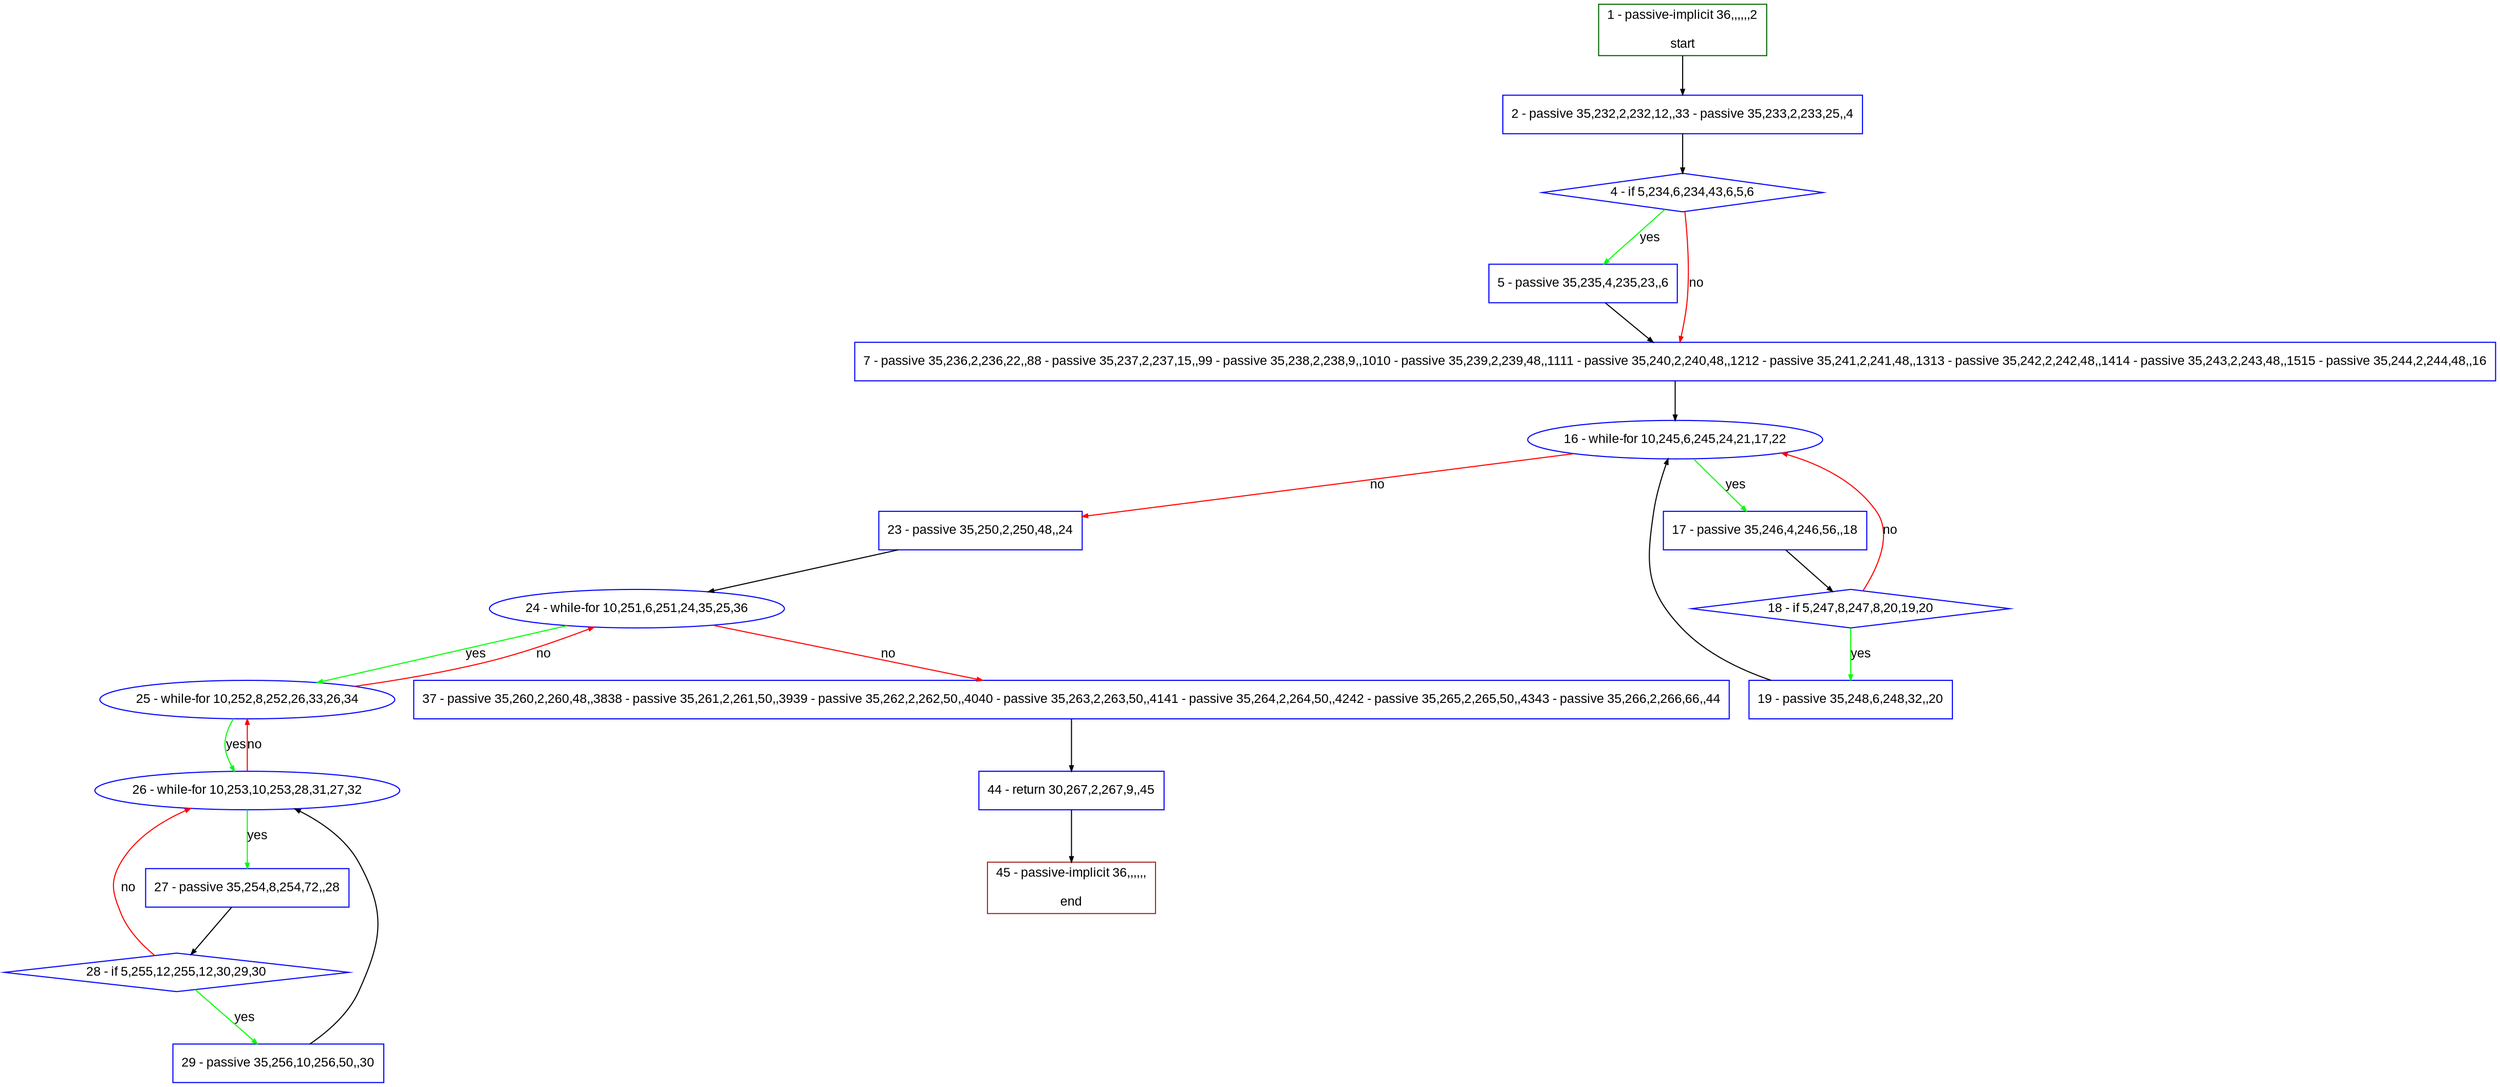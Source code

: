 digraph "" {
  graph [pack="true", label="", fontsize="12", packmode="clust", fontname="Arial", fillcolor="#FFFFCC", bgcolor="white", style="rounded,filled", compound="true"];
  node [node_initialized="no", label="", color="grey", fontsize="12", fillcolor="white", fontname="Arial", style="filled", shape="rectangle", compound="true", fixedsize="false"];
  edge [fontcolor="black", arrowhead="normal", arrowtail="none", arrowsize="0.5", ltail="", label="", color="black", fontsize="12", lhead="", fontname="Arial", dir="forward", compound="true"];
  __N1 [label="2 - passive 35,232,2,232,12,,33 - passive 35,233,2,233,25,,4", color="#0000ff", fillcolor="#ffffff", style="filled", shape="box"];
  __N2 [label="1 - passive-implicit 36,,,,,,2\n\nstart", color="#006400", fillcolor="#ffffff", style="filled", shape="box"];
  __N3 [label="4 - if 5,234,6,234,43,6,5,6", color="#0000ff", fillcolor="#ffffff", style="filled", shape="diamond"];
  __N4 [label="5 - passive 35,235,4,235,23,,6", color="#0000ff", fillcolor="#ffffff", style="filled", shape="box"];
  __N5 [label="7 - passive 35,236,2,236,22,,88 - passive 35,237,2,237,15,,99 - passive 35,238,2,238,9,,1010 - passive 35,239,2,239,48,,1111 - passive 35,240,2,240,48,,1212 - passive 35,241,2,241,48,,1313 - passive 35,242,2,242,48,,1414 - passive 35,243,2,243,48,,1515 - passive 35,244,2,244,48,,16", color="#0000ff", fillcolor="#ffffff", style="filled", shape="box"];
  __N6 [label="16 - while-for 10,245,6,245,24,21,17,22", color="#0000ff", fillcolor="#ffffff", style="filled", shape="oval"];
  __N7 [label="17 - passive 35,246,4,246,56,,18", color="#0000ff", fillcolor="#ffffff", style="filled", shape="box"];
  __N8 [label="23 - passive 35,250,2,250,48,,24", color="#0000ff", fillcolor="#ffffff", style="filled", shape="box"];
  __N9 [label="18 - if 5,247,8,247,8,20,19,20", color="#0000ff", fillcolor="#ffffff", style="filled", shape="diamond"];
  __N10 [label="19 - passive 35,248,6,248,32,,20", color="#0000ff", fillcolor="#ffffff", style="filled", shape="box"];
  __N11 [label="24 - while-for 10,251,6,251,24,35,25,36", color="#0000ff", fillcolor="#ffffff", style="filled", shape="oval"];
  __N12 [label="25 - while-for 10,252,8,252,26,33,26,34", color="#0000ff", fillcolor="#ffffff", style="filled", shape="oval"];
  __N13 [label="37 - passive 35,260,2,260,48,,3838 - passive 35,261,2,261,50,,3939 - passive 35,262,2,262,50,,4040 - passive 35,263,2,263,50,,4141 - passive 35,264,2,264,50,,4242 - passive 35,265,2,265,50,,4343 - passive 35,266,2,266,66,,44", color="#0000ff", fillcolor="#ffffff", style="filled", shape="box"];
  __N14 [label="26 - while-for 10,253,10,253,28,31,27,32", color="#0000ff", fillcolor="#ffffff", style="filled", shape="oval"];
  __N15 [label="27 - passive 35,254,8,254,72,,28", color="#0000ff", fillcolor="#ffffff", style="filled", shape="box"];
  __N16 [label="28 - if 5,255,12,255,12,30,29,30", color="#0000ff", fillcolor="#ffffff", style="filled", shape="diamond"];
  __N17 [label="29 - passive 35,256,10,256,50,,30", color="#0000ff", fillcolor="#ffffff", style="filled", shape="box"];
  __N18 [label="44 - return 30,267,2,267,9,,45", color="#0000ff", fillcolor="#ffffff", style="filled", shape="box"];
  __N19 [label="45 - passive-implicit 36,,,,,,\n\nend", color="#a52a2a", fillcolor="#ffffff", style="filled", shape="box"];
  __N2 -> __N1 [arrowhead="normal", arrowtail="none", color="#000000", label="", dir="forward"];
  __N1 -> __N3 [arrowhead="normal", arrowtail="none", color="#000000", label="", dir="forward"];
  __N3 -> __N4 [arrowhead="normal", arrowtail="none", color="#00ff00", label="yes", dir="forward"];
  __N3 -> __N5 [arrowhead="normal", arrowtail="none", color="#ff0000", label="no", dir="forward"];
  __N4 -> __N5 [arrowhead="normal", arrowtail="none", color="#000000", label="", dir="forward"];
  __N5 -> __N6 [arrowhead="normal", arrowtail="none", color="#000000", label="", dir="forward"];
  __N6 -> __N7 [arrowhead="normal", arrowtail="none", color="#00ff00", label="yes", dir="forward"];
  __N6 -> __N8 [arrowhead="normal", arrowtail="none", color="#ff0000", label="no", dir="forward"];
  __N7 -> __N9 [arrowhead="normal", arrowtail="none", color="#000000", label="", dir="forward"];
  __N9 -> __N6 [arrowhead="normal", arrowtail="none", color="#ff0000", label="no", dir="forward"];
  __N9 -> __N10 [arrowhead="normal", arrowtail="none", color="#00ff00", label="yes", dir="forward"];
  __N10 -> __N6 [arrowhead="normal", arrowtail="none", color="#000000", label="", dir="forward"];
  __N8 -> __N11 [arrowhead="normal", arrowtail="none", color="#000000", label="", dir="forward"];
  __N11 -> __N12 [arrowhead="normal", arrowtail="none", color="#00ff00", label="yes", dir="forward"];
  __N12 -> __N11 [arrowhead="normal", arrowtail="none", color="#ff0000", label="no", dir="forward"];
  __N11 -> __N13 [arrowhead="normal", arrowtail="none", color="#ff0000", label="no", dir="forward"];
  __N12 -> __N14 [arrowhead="normal", arrowtail="none", color="#00ff00", label="yes", dir="forward"];
  __N14 -> __N12 [arrowhead="normal", arrowtail="none", color="#ff0000", label="no", dir="forward"];
  __N14 -> __N15 [arrowhead="normal", arrowtail="none", color="#00ff00", label="yes", dir="forward"];
  __N15 -> __N16 [arrowhead="normal", arrowtail="none", color="#000000", label="", dir="forward"];
  __N16 -> __N14 [arrowhead="normal", arrowtail="none", color="#ff0000", label="no", dir="forward"];
  __N16 -> __N17 [arrowhead="normal", arrowtail="none", color="#00ff00", label="yes", dir="forward"];
  __N17 -> __N14 [arrowhead="normal", arrowtail="none", color="#000000", label="", dir="forward"];
  __N13 -> __N18 [arrowhead="normal", arrowtail="none", color="#000000", label="", dir="forward"];
  __N18 -> __N19 [arrowhead="normal", arrowtail="none", color="#000000", label="", dir="forward"];
}
